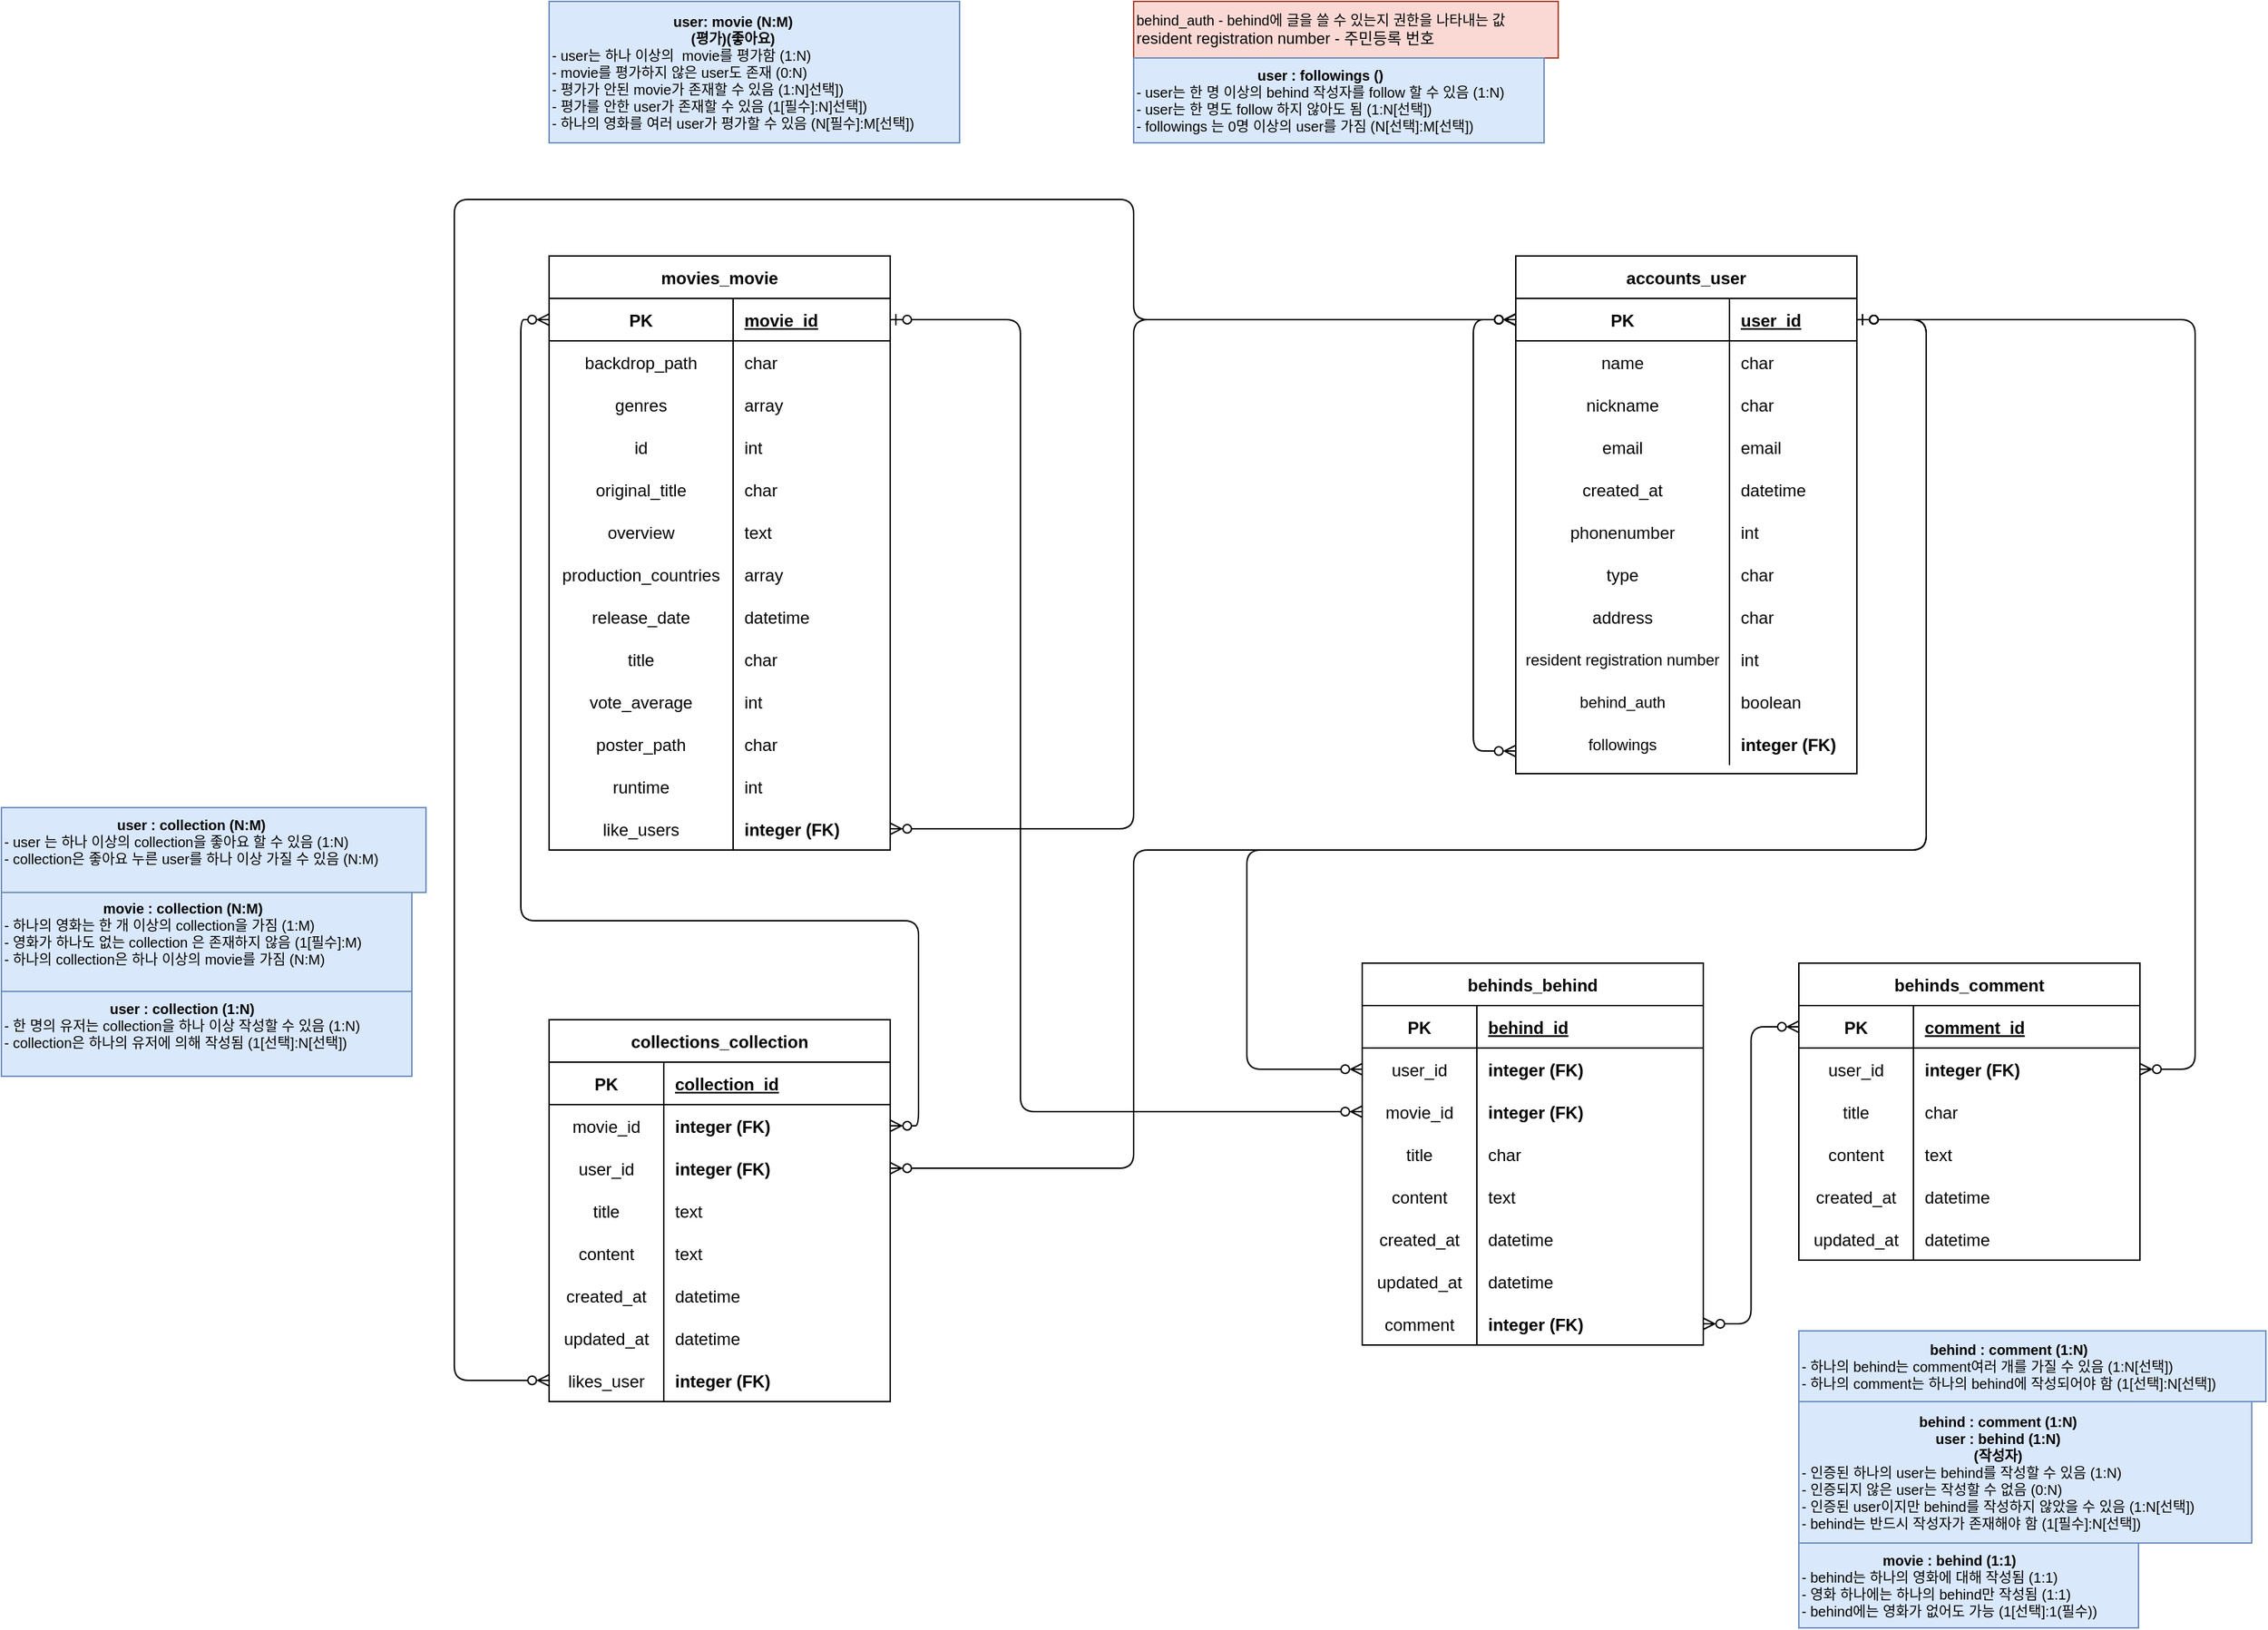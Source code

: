 <mxfile version="20.5.3" type="github">
  <diagram id="GLgFaRD8pN8Qjck3xl4h" name="페이지-1">
    <mxGraphModel dx="2907" dy="1089" grid="1" gridSize="10" guides="1" tooltips="1" connect="1" arrows="1" fold="1" page="1" pageScale="1" pageWidth="827" pageHeight="1169" math="0" shadow="0">
      <root>
        <mxCell id="0" />
        <mxCell id="1" parent="0" />
        <mxCell id="n-0l4hpeBYYMILoCP7zS-139" style="edgeStyle=orthogonalEdgeStyle;rounded=1;orthogonalLoop=1;jettySize=auto;html=1;startArrow=ERzeroToOne;startFill=0;endArrow=ERzeroToMany;endFill=0;" edge="1" parent="1" source="Xf8pAF-lPwS7-hsnX2du-2" target="Xf8pAF-lPwS7-hsnX2du-74">
          <mxGeometry relative="1" as="geometry">
            <Array as="points">
              <mxPoint x="560" y="225" />
              <mxPoint x="560" y="600" />
              <mxPoint y="600" />
              <mxPoint y="825" />
            </Array>
          </mxGeometry>
        </mxCell>
        <mxCell id="Xf8pAF-lPwS7-hsnX2du-1" value="accounts_user" style="shape=table;startSize=30;container=1;collapsible=1;childLayout=tableLayout;fixedRows=1;rowLines=0;fontStyle=1;align=center;resizeLast=1;" parent="1" vertex="1">
          <mxGeometry x="270" y="180" width="241" height="366" as="geometry" />
        </mxCell>
        <mxCell id="Xf8pAF-lPwS7-hsnX2du-2" value="" style="shape=tableRow;horizontal=0;startSize=0;swimlaneHead=0;swimlaneBody=0;fillColor=none;collapsible=0;dropTarget=0;points=[[0,0.5],[1,0.5]];portConstraint=eastwest;top=0;left=0;right=0;bottom=1;" parent="Xf8pAF-lPwS7-hsnX2du-1" vertex="1">
          <mxGeometry y="30" width="241" height="30" as="geometry" />
        </mxCell>
        <mxCell id="Xf8pAF-lPwS7-hsnX2du-3" value="PK" style="shape=partialRectangle;connectable=0;fillColor=none;top=0;left=0;bottom=0;right=0;fontStyle=1;overflow=hidden;" parent="Xf8pAF-lPwS7-hsnX2du-2" vertex="1">
          <mxGeometry width="151" height="30" as="geometry">
            <mxRectangle width="151" height="30" as="alternateBounds" />
          </mxGeometry>
        </mxCell>
        <mxCell id="Xf8pAF-lPwS7-hsnX2du-4" value="user_id" style="shape=partialRectangle;connectable=0;fillColor=none;top=0;left=0;bottom=0;right=0;align=left;spacingLeft=6;fontStyle=5;overflow=hidden;" parent="Xf8pAF-lPwS7-hsnX2du-2" vertex="1">
          <mxGeometry x="151" width="90" height="30" as="geometry">
            <mxRectangle width="90" height="30" as="alternateBounds" />
          </mxGeometry>
        </mxCell>
        <mxCell id="Xf8pAF-lPwS7-hsnX2du-5" value="" style="shape=tableRow;horizontal=0;startSize=0;swimlaneHead=0;swimlaneBody=0;fillColor=none;collapsible=0;dropTarget=0;points=[[0,0.5],[1,0.5]];portConstraint=eastwest;top=0;left=0;right=0;bottom=0;" parent="Xf8pAF-lPwS7-hsnX2du-1" vertex="1">
          <mxGeometry y="60" width="241" height="30" as="geometry" />
        </mxCell>
        <mxCell id="Xf8pAF-lPwS7-hsnX2du-6" value="name" style="shape=partialRectangle;connectable=0;fillColor=none;top=0;left=0;bottom=0;right=0;editable=1;overflow=hidden;" parent="Xf8pAF-lPwS7-hsnX2du-5" vertex="1">
          <mxGeometry width="151" height="30" as="geometry">
            <mxRectangle width="151" height="30" as="alternateBounds" />
          </mxGeometry>
        </mxCell>
        <mxCell id="Xf8pAF-lPwS7-hsnX2du-7" value="char" style="shape=partialRectangle;connectable=0;fillColor=none;top=0;left=0;bottom=0;right=0;align=left;spacingLeft=6;overflow=hidden;" parent="Xf8pAF-lPwS7-hsnX2du-5" vertex="1">
          <mxGeometry x="151" width="90" height="30" as="geometry">
            <mxRectangle width="90" height="30" as="alternateBounds" />
          </mxGeometry>
        </mxCell>
        <mxCell id="Xf8pAF-lPwS7-hsnX2du-8" value="" style="shape=tableRow;horizontal=0;startSize=0;swimlaneHead=0;swimlaneBody=0;fillColor=none;collapsible=0;dropTarget=0;points=[[0,0.5],[1,0.5]];portConstraint=eastwest;top=0;left=0;right=0;bottom=0;" parent="Xf8pAF-lPwS7-hsnX2du-1" vertex="1">
          <mxGeometry y="90" width="241" height="30" as="geometry" />
        </mxCell>
        <mxCell id="Xf8pAF-lPwS7-hsnX2du-9" value="nickname" style="shape=partialRectangle;connectable=0;fillColor=none;top=0;left=0;bottom=0;right=0;editable=1;overflow=hidden;" parent="Xf8pAF-lPwS7-hsnX2du-8" vertex="1">
          <mxGeometry width="151" height="30" as="geometry">
            <mxRectangle width="151" height="30" as="alternateBounds" />
          </mxGeometry>
        </mxCell>
        <mxCell id="Xf8pAF-lPwS7-hsnX2du-10" value="char" style="shape=partialRectangle;connectable=0;fillColor=none;top=0;left=0;bottom=0;right=0;align=left;spacingLeft=6;overflow=hidden;" parent="Xf8pAF-lPwS7-hsnX2du-8" vertex="1">
          <mxGeometry x="151" width="90" height="30" as="geometry">
            <mxRectangle width="90" height="30" as="alternateBounds" />
          </mxGeometry>
        </mxCell>
        <mxCell id="Xf8pAF-lPwS7-hsnX2du-11" value="" style="shape=tableRow;horizontal=0;startSize=0;swimlaneHead=0;swimlaneBody=0;fillColor=none;collapsible=0;dropTarget=0;points=[[0,0.5],[1,0.5]];portConstraint=eastwest;top=0;left=0;right=0;bottom=0;" parent="Xf8pAF-lPwS7-hsnX2du-1" vertex="1">
          <mxGeometry y="120" width="241" height="30" as="geometry" />
        </mxCell>
        <mxCell id="Xf8pAF-lPwS7-hsnX2du-12" value="email" style="shape=partialRectangle;connectable=0;fillColor=none;top=0;left=0;bottom=0;right=0;editable=1;overflow=hidden;" parent="Xf8pAF-lPwS7-hsnX2du-11" vertex="1">
          <mxGeometry width="151" height="30" as="geometry">
            <mxRectangle width="151" height="30" as="alternateBounds" />
          </mxGeometry>
        </mxCell>
        <mxCell id="Xf8pAF-lPwS7-hsnX2du-13" value="email" style="shape=partialRectangle;connectable=0;fillColor=none;top=0;left=0;bottom=0;right=0;align=left;spacingLeft=6;overflow=hidden;" parent="Xf8pAF-lPwS7-hsnX2du-11" vertex="1">
          <mxGeometry x="151" width="90" height="30" as="geometry">
            <mxRectangle width="90" height="30" as="alternateBounds" />
          </mxGeometry>
        </mxCell>
        <mxCell id="Xf8pAF-lPwS7-hsnX2du-83" value="" style="shape=tableRow;horizontal=0;startSize=0;swimlaneHead=0;swimlaneBody=0;fillColor=none;collapsible=0;dropTarget=0;points=[[0,0.5],[1,0.5]];portConstraint=eastwest;top=0;left=0;right=0;bottom=0;" parent="Xf8pAF-lPwS7-hsnX2du-1" vertex="1">
          <mxGeometry y="150" width="241" height="30" as="geometry" />
        </mxCell>
        <mxCell id="Xf8pAF-lPwS7-hsnX2du-84" value="created_at" style="shape=partialRectangle;connectable=0;fillColor=none;top=0;left=0;bottom=0;right=0;editable=1;overflow=hidden;" parent="Xf8pAF-lPwS7-hsnX2du-83" vertex="1">
          <mxGeometry width="151" height="30" as="geometry">
            <mxRectangle width="151" height="30" as="alternateBounds" />
          </mxGeometry>
        </mxCell>
        <mxCell id="Xf8pAF-lPwS7-hsnX2du-85" value="datetime" style="shape=partialRectangle;connectable=0;fillColor=none;top=0;left=0;bottom=0;right=0;align=left;spacingLeft=6;overflow=hidden;" parent="Xf8pAF-lPwS7-hsnX2du-83" vertex="1">
          <mxGeometry x="151" width="90" height="30" as="geometry">
            <mxRectangle width="90" height="30" as="alternateBounds" />
          </mxGeometry>
        </mxCell>
        <mxCell id="Xf8pAF-lPwS7-hsnX2du-86" value="" style="shape=tableRow;horizontal=0;startSize=0;swimlaneHead=0;swimlaneBody=0;fillColor=none;collapsible=0;dropTarget=0;points=[[0,0.5],[1,0.5]];portConstraint=eastwest;top=0;left=0;right=0;bottom=0;" parent="Xf8pAF-lPwS7-hsnX2du-1" vertex="1">
          <mxGeometry y="180" width="241" height="30" as="geometry" />
        </mxCell>
        <mxCell id="Xf8pAF-lPwS7-hsnX2du-87" value="phonenumber" style="shape=partialRectangle;connectable=0;fillColor=none;top=0;left=0;bottom=0;right=0;editable=1;overflow=hidden;" parent="Xf8pAF-lPwS7-hsnX2du-86" vertex="1">
          <mxGeometry width="151" height="30" as="geometry">
            <mxRectangle width="151" height="30" as="alternateBounds" />
          </mxGeometry>
        </mxCell>
        <mxCell id="Xf8pAF-lPwS7-hsnX2du-88" value="int" style="shape=partialRectangle;connectable=0;fillColor=none;top=0;left=0;bottom=0;right=0;align=left;spacingLeft=6;overflow=hidden;" parent="Xf8pAF-lPwS7-hsnX2du-86" vertex="1">
          <mxGeometry x="151" width="90" height="30" as="geometry">
            <mxRectangle width="90" height="30" as="alternateBounds" />
          </mxGeometry>
        </mxCell>
        <mxCell id="Xf8pAF-lPwS7-hsnX2du-89" value="" style="shape=tableRow;horizontal=0;startSize=0;swimlaneHead=0;swimlaneBody=0;fillColor=none;collapsible=0;dropTarget=0;points=[[0,0.5],[1,0.5]];portConstraint=eastwest;top=0;left=0;right=0;bottom=0;" parent="Xf8pAF-lPwS7-hsnX2du-1" vertex="1">
          <mxGeometry y="210" width="241" height="30" as="geometry" />
        </mxCell>
        <mxCell id="Xf8pAF-lPwS7-hsnX2du-90" value="type" style="shape=partialRectangle;connectable=0;fillColor=none;top=0;left=0;bottom=0;right=0;editable=1;overflow=hidden;" parent="Xf8pAF-lPwS7-hsnX2du-89" vertex="1">
          <mxGeometry width="151" height="30" as="geometry">
            <mxRectangle width="151" height="30" as="alternateBounds" />
          </mxGeometry>
        </mxCell>
        <mxCell id="Xf8pAF-lPwS7-hsnX2du-91" value="char" style="shape=partialRectangle;connectable=0;fillColor=none;top=0;left=0;bottom=0;right=0;align=left;spacingLeft=6;overflow=hidden;" parent="Xf8pAF-lPwS7-hsnX2du-89" vertex="1">
          <mxGeometry x="151" width="90" height="30" as="geometry">
            <mxRectangle width="90" height="30" as="alternateBounds" />
          </mxGeometry>
        </mxCell>
        <mxCell id="Xf8pAF-lPwS7-hsnX2du-92" value="" style="shape=tableRow;horizontal=0;startSize=0;swimlaneHead=0;swimlaneBody=0;fillColor=none;collapsible=0;dropTarget=0;points=[[0,0.5],[1,0.5]];portConstraint=eastwest;top=0;left=0;right=0;bottom=0;" parent="Xf8pAF-lPwS7-hsnX2du-1" vertex="1">
          <mxGeometry y="240" width="241" height="30" as="geometry" />
        </mxCell>
        <mxCell id="Xf8pAF-lPwS7-hsnX2du-93" value="address" style="shape=partialRectangle;connectable=0;fillColor=none;top=0;left=0;bottom=0;right=0;editable=1;overflow=hidden;" parent="Xf8pAF-lPwS7-hsnX2du-92" vertex="1">
          <mxGeometry width="151" height="30" as="geometry">
            <mxRectangle width="151" height="30" as="alternateBounds" />
          </mxGeometry>
        </mxCell>
        <mxCell id="Xf8pAF-lPwS7-hsnX2du-94" value="char" style="shape=partialRectangle;connectable=0;fillColor=none;top=0;left=0;bottom=0;right=0;align=left;spacingLeft=6;overflow=hidden;" parent="Xf8pAF-lPwS7-hsnX2du-92" vertex="1">
          <mxGeometry x="151" width="90" height="30" as="geometry">
            <mxRectangle width="90" height="30" as="alternateBounds" />
          </mxGeometry>
        </mxCell>
        <mxCell id="Xf8pAF-lPwS7-hsnX2du-95" value="" style="shape=tableRow;horizontal=0;startSize=0;swimlaneHead=0;swimlaneBody=0;fillColor=none;collapsible=0;dropTarget=0;points=[[0,0.5],[1,0.5]];portConstraint=eastwest;top=0;left=0;right=0;bottom=0;" parent="Xf8pAF-lPwS7-hsnX2du-1" vertex="1">
          <mxGeometry y="270" width="241" height="30" as="geometry" />
        </mxCell>
        <mxCell id="Xf8pAF-lPwS7-hsnX2du-96" value="resident registration number" style="shape=partialRectangle;connectable=0;fillColor=none;top=0;left=0;bottom=0;right=0;editable=1;overflow=hidden;fontSize=11;" parent="Xf8pAF-lPwS7-hsnX2du-95" vertex="1">
          <mxGeometry width="151" height="30" as="geometry">
            <mxRectangle width="151" height="30" as="alternateBounds" />
          </mxGeometry>
        </mxCell>
        <mxCell id="Xf8pAF-lPwS7-hsnX2du-97" value="int" style="shape=partialRectangle;connectable=0;fillColor=none;top=0;left=0;bottom=0;right=0;align=left;spacingLeft=6;overflow=hidden;" parent="Xf8pAF-lPwS7-hsnX2du-95" vertex="1">
          <mxGeometry x="151" width="90" height="30" as="geometry">
            <mxRectangle width="90" height="30" as="alternateBounds" />
          </mxGeometry>
        </mxCell>
        <mxCell id="Xf8pAF-lPwS7-hsnX2du-168" value="" style="shape=tableRow;horizontal=0;startSize=0;swimlaneHead=0;swimlaneBody=0;fillColor=none;collapsible=0;dropTarget=0;points=[[0,0.5],[1,0.5]];portConstraint=eastwest;top=0;left=0;right=0;bottom=0;" parent="Xf8pAF-lPwS7-hsnX2du-1" vertex="1">
          <mxGeometry y="300" width="241" height="30" as="geometry" />
        </mxCell>
        <mxCell id="Xf8pAF-lPwS7-hsnX2du-169" value="behind_auth" style="shape=partialRectangle;connectable=0;fillColor=none;top=0;left=0;bottom=0;right=0;editable=1;overflow=hidden;fontSize=11;" parent="Xf8pAF-lPwS7-hsnX2du-168" vertex="1">
          <mxGeometry width="151" height="30" as="geometry">
            <mxRectangle width="151" height="30" as="alternateBounds" />
          </mxGeometry>
        </mxCell>
        <mxCell id="Xf8pAF-lPwS7-hsnX2du-170" value="boolean" style="shape=partialRectangle;connectable=0;fillColor=none;top=0;left=0;bottom=0;right=0;align=left;spacingLeft=6;overflow=hidden;" parent="Xf8pAF-lPwS7-hsnX2du-168" vertex="1">
          <mxGeometry x="151" width="90" height="30" as="geometry">
            <mxRectangle width="90" height="30" as="alternateBounds" />
          </mxGeometry>
        </mxCell>
        <mxCell id="n-0l4hpeBYYMILoCP7zS-92" value="" style="shape=tableRow;horizontal=0;startSize=0;swimlaneHead=0;swimlaneBody=0;fillColor=none;collapsible=0;dropTarget=0;points=[[0,0.5],[1,0.5]];portConstraint=eastwest;top=0;left=0;right=0;bottom=0;" vertex="1" parent="Xf8pAF-lPwS7-hsnX2du-1">
          <mxGeometry y="330" width="241" height="30" as="geometry" />
        </mxCell>
        <mxCell id="n-0l4hpeBYYMILoCP7zS-93" value="followings" style="shape=partialRectangle;connectable=0;fillColor=none;top=0;left=0;bottom=0;right=0;editable=1;overflow=hidden;fontSize=11;" vertex="1" parent="n-0l4hpeBYYMILoCP7zS-92">
          <mxGeometry width="151" height="30" as="geometry">
            <mxRectangle width="151" height="30" as="alternateBounds" />
          </mxGeometry>
        </mxCell>
        <mxCell id="n-0l4hpeBYYMILoCP7zS-94" value="integer (FK)" style="shape=partialRectangle;connectable=0;fillColor=none;top=0;left=0;bottom=0;right=0;align=left;spacingLeft=6;overflow=hidden;fontStyle=1" vertex="1" parent="n-0l4hpeBYYMILoCP7zS-92">
          <mxGeometry x="151" width="90" height="30" as="geometry">
            <mxRectangle width="90" height="30" as="alternateBounds" />
          </mxGeometry>
        </mxCell>
        <mxCell id="n-0l4hpeBYYMILoCP7zS-138" style="edgeStyle=orthogonalEdgeStyle;rounded=1;orthogonalLoop=1;jettySize=auto;html=1;startArrow=ERzeroToMany;startFill=0;endArrow=ERzeroToMany;endFill=0;" edge="1" parent="Xf8pAF-lPwS7-hsnX2du-1" source="Xf8pAF-lPwS7-hsnX2du-2" target="n-0l4hpeBYYMILoCP7zS-92">
          <mxGeometry relative="1" as="geometry">
            <mxPoint x="310" y="360" as="targetPoint" />
            <Array as="points">
              <mxPoint x="-30" y="45" />
              <mxPoint x="-30" y="350" />
            </Array>
          </mxGeometry>
        </mxCell>
        <mxCell id="n-0l4hpeBYYMILoCP7zS-141" style="edgeStyle=orthogonalEdgeStyle;orthogonalLoop=1;jettySize=auto;html=1;startArrow=ERzeroToMany;startFill=0;endArrow=ERzeroToMany;endFill=0;rounded=1;" edge="1" parent="1" source="Xf8pAF-lPwS7-hsnX2du-102" target="Xf8pAF-lPwS7-hsnX2du-2">
          <mxGeometry relative="1" as="geometry">
            <mxPoint x="270" y="380" as="targetPoint" />
            <Array as="points">
              <mxPoint x="-480" y="975" />
              <mxPoint x="-480" y="140" />
              <mxPoint y="140" />
              <mxPoint y="225" />
            </Array>
          </mxGeometry>
        </mxCell>
        <mxCell id="Xf8pAF-lPwS7-hsnX2du-67" value="collections_collection" style="shape=table;startSize=30;container=1;collapsible=1;childLayout=tableLayout;fixedRows=1;rowLines=0;fontStyle=1;align=center;resizeLast=1;" parent="1" vertex="1">
          <mxGeometry x="-413" y="720" width="241" height="270" as="geometry" />
        </mxCell>
        <mxCell id="Xf8pAF-lPwS7-hsnX2du-68" value="" style="shape=tableRow;horizontal=0;startSize=0;swimlaneHead=0;swimlaneBody=0;fillColor=none;collapsible=0;dropTarget=0;points=[[0,0.5],[1,0.5]];portConstraint=eastwest;top=0;left=0;right=0;bottom=1;" parent="Xf8pAF-lPwS7-hsnX2du-67" vertex="1">
          <mxGeometry y="30" width="241" height="30" as="geometry" />
        </mxCell>
        <mxCell id="Xf8pAF-lPwS7-hsnX2du-69" value="PK" style="shape=partialRectangle;connectable=0;fillColor=none;top=0;left=0;bottom=0;right=0;fontStyle=1;overflow=hidden;" parent="Xf8pAF-lPwS7-hsnX2du-68" vertex="1">
          <mxGeometry width="81" height="30" as="geometry">
            <mxRectangle width="81" height="30" as="alternateBounds" />
          </mxGeometry>
        </mxCell>
        <mxCell id="Xf8pAF-lPwS7-hsnX2du-70" value="collection_id" style="shape=partialRectangle;connectable=0;fillColor=none;top=0;left=0;bottom=0;right=0;align=left;spacingLeft=6;fontStyle=5;overflow=hidden;" parent="Xf8pAF-lPwS7-hsnX2du-68" vertex="1">
          <mxGeometry x="81" width="160" height="30" as="geometry">
            <mxRectangle width="160" height="30" as="alternateBounds" />
          </mxGeometry>
        </mxCell>
        <mxCell id="Xf8pAF-lPwS7-hsnX2du-71" value="" style="shape=tableRow;horizontal=0;startSize=0;swimlaneHead=0;swimlaneBody=0;fillColor=none;collapsible=0;dropTarget=0;points=[[0,0.5],[1,0.5]];portConstraint=eastwest;top=0;left=0;right=0;bottom=0;" parent="Xf8pAF-lPwS7-hsnX2du-67" vertex="1">
          <mxGeometry y="60" width="241" height="30" as="geometry" />
        </mxCell>
        <mxCell id="Xf8pAF-lPwS7-hsnX2du-72" value="movie_id" style="shape=partialRectangle;connectable=0;fillColor=none;top=0;left=0;bottom=0;right=0;editable=1;overflow=hidden;" parent="Xf8pAF-lPwS7-hsnX2du-71" vertex="1">
          <mxGeometry width="81" height="30" as="geometry">
            <mxRectangle width="81" height="30" as="alternateBounds" />
          </mxGeometry>
        </mxCell>
        <mxCell id="Xf8pAF-lPwS7-hsnX2du-73" value="integer (FK)" style="shape=partialRectangle;connectable=0;fillColor=none;top=0;left=0;bottom=0;right=0;align=left;spacingLeft=6;overflow=hidden;fontStyle=1" parent="Xf8pAF-lPwS7-hsnX2du-71" vertex="1">
          <mxGeometry x="81" width="160" height="30" as="geometry">
            <mxRectangle width="160" height="30" as="alternateBounds" />
          </mxGeometry>
        </mxCell>
        <mxCell id="Xf8pAF-lPwS7-hsnX2du-74" value="" style="shape=tableRow;horizontal=0;startSize=0;swimlaneHead=0;swimlaneBody=0;fillColor=none;collapsible=0;dropTarget=0;points=[[0,0.5],[1,0.5]];portConstraint=eastwest;top=0;left=0;right=0;bottom=0;" parent="Xf8pAF-lPwS7-hsnX2du-67" vertex="1">
          <mxGeometry y="90" width="241" height="30" as="geometry" />
        </mxCell>
        <mxCell id="Xf8pAF-lPwS7-hsnX2du-75" value="user_id" style="shape=partialRectangle;connectable=0;fillColor=none;top=0;left=0;bottom=0;right=0;editable=1;overflow=hidden;" parent="Xf8pAF-lPwS7-hsnX2du-74" vertex="1">
          <mxGeometry width="81" height="30" as="geometry">
            <mxRectangle width="81" height="30" as="alternateBounds" />
          </mxGeometry>
        </mxCell>
        <mxCell id="Xf8pAF-lPwS7-hsnX2du-76" value="integer (FK)" style="shape=partialRectangle;connectable=0;fillColor=none;top=0;left=0;bottom=0;right=0;align=left;spacingLeft=6;overflow=hidden;fontStyle=1" parent="Xf8pAF-lPwS7-hsnX2du-74" vertex="1">
          <mxGeometry x="81" width="160" height="30" as="geometry">
            <mxRectangle width="160" height="30" as="alternateBounds" />
          </mxGeometry>
        </mxCell>
        <mxCell id="n-0l4hpeBYYMILoCP7zS-53" value="" style="shape=tableRow;horizontal=0;startSize=0;swimlaneHead=0;swimlaneBody=0;fillColor=none;collapsible=0;dropTarget=0;points=[[0,0.5],[1,0.5]];portConstraint=eastwest;top=0;left=0;right=0;bottom=0;" vertex="1" parent="Xf8pAF-lPwS7-hsnX2du-67">
          <mxGeometry y="120" width="241" height="30" as="geometry" />
        </mxCell>
        <mxCell id="n-0l4hpeBYYMILoCP7zS-54" value="title" style="shape=partialRectangle;connectable=0;fillColor=none;top=0;left=0;bottom=0;right=0;editable=1;overflow=hidden;" vertex="1" parent="n-0l4hpeBYYMILoCP7zS-53">
          <mxGeometry width="81" height="30" as="geometry">
            <mxRectangle width="81" height="30" as="alternateBounds" />
          </mxGeometry>
        </mxCell>
        <mxCell id="n-0l4hpeBYYMILoCP7zS-55" value="text" style="shape=partialRectangle;connectable=0;fillColor=none;top=0;left=0;bottom=0;right=0;align=left;spacingLeft=6;overflow=hidden;" vertex="1" parent="n-0l4hpeBYYMILoCP7zS-53">
          <mxGeometry x="81" width="160" height="30" as="geometry">
            <mxRectangle width="160" height="30" as="alternateBounds" />
          </mxGeometry>
        </mxCell>
        <mxCell id="Xf8pAF-lPwS7-hsnX2du-77" value="" style="shape=tableRow;horizontal=0;startSize=0;swimlaneHead=0;swimlaneBody=0;fillColor=none;collapsible=0;dropTarget=0;points=[[0,0.5],[1,0.5]];portConstraint=eastwest;top=0;left=0;right=0;bottom=0;" parent="Xf8pAF-lPwS7-hsnX2du-67" vertex="1">
          <mxGeometry y="150" width="241" height="30" as="geometry" />
        </mxCell>
        <mxCell id="Xf8pAF-lPwS7-hsnX2du-78" value="content" style="shape=partialRectangle;connectable=0;fillColor=none;top=0;left=0;bottom=0;right=0;editable=1;overflow=hidden;" parent="Xf8pAF-lPwS7-hsnX2du-77" vertex="1">
          <mxGeometry width="81" height="30" as="geometry">
            <mxRectangle width="81" height="30" as="alternateBounds" />
          </mxGeometry>
        </mxCell>
        <mxCell id="Xf8pAF-lPwS7-hsnX2du-79" value="text" style="shape=partialRectangle;connectable=0;fillColor=none;top=0;left=0;bottom=0;right=0;align=left;spacingLeft=6;overflow=hidden;" parent="Xf8pAF-lPwS7-hsnX2du-77" vertex="1">
          <mxGeometry x="81" width="160" height="30" as="geometry">
            <mxRectangle width="160" height="30" as="alternateBounds" />
          </mxGeometry>
        </mxCell>
        <mxCell id="n-0l4hpeBYYMILoCP7zS-38" value="" style="shape=tableRow;horizontal=0;startSize=0;swimlaneHead=0;swimlaneBody=0;fillColor=none;collapsible=0;dropTarget=0;points=[[0,0.5],[1,0.5]];portConstraint=eastwest;top=0;left=0;right=0;bottom=0;" vertex="1" parent="Xf8pAF-lPwS7-hsnX2du-67">
          <mxGeometry y="180" width="241" height="30" as="geometry" />
        </mxCell>
        <mxCell id="n-0l4hpeBYYMILoCP7zS-39" value="created_at" style="shape=partialRectangle;connectable=0;fillColor=none;top=0;left=0;bottom=0;right=0;editable=1;overflow=hidden;" vertex="1" parent="n-0l4hpeBYYMILoCP7zS-38">
          <mxGeometry width="81" height="30" as="geometry">
            <mxRectangle width="81" height="30" as="alternateBounds" />
          </mxGeometry>
        </mxCell>
        <mxCell id="n-0l4hpeBYYMILoCP7zS-40" value="datetime" style="shape=partialRectangle;connectable=0;fillColor=none;top=0;left=0;bottom=0;right=0;align=left;spacingLeft=6;overflow=hidden;" vertex="1" parent="n-0l4hpeBYYMILoCP7zS-38">
          <mxGeometry x="81" width="160" height="30" as="geometry">
            <mxRectangle width="160" height="30" as="alternateBounds" />
          </mxGeometry>
        </mxCell>
        <mxCell id="n-0l4hpeBYYMILoCP7zS-41" value="" style="shape=tableRow;horizontal=0;startSize=0;swimlaneHead=0;swimlaneBody=0;fillColor=none;collapsible=0;dropTarget=0;points=[[0,0.5],[1,0.5]];portConstraint=eastwest;top=0;left=0;right=0;bottom=0;" vertex="1" parent="Xf8pAF-lPwS7-hsnX2du-67">
          <mxGeometry y="210" width="241" height="30" as="geometry" />
        </mxCell>
        <mxCell id="n-0l4hpeBYYMILoCP7zS-42" value="updated_at" style="shape=partialRectangle;connectable=0;fillColor=none;top=0;left=0;bottom=0;right=0;editable=1;overflow=hidden;" vertex="1" parent="n-0l4hpeBYYMILoCP7zS-41">
          <mxGeometry width="81" height="30" as="geometry">
            <mxRectangle width="81" height="30" as="alternateBounds" />
          </mxGeometry>
        </mxCell>
        <mxCell id="n-0l4hpeBYYMILoCP7zS-43" value="datetime" style="shape=partialRectangle;connectable=0;fillColor=none;top=0;left=0;bottom=0;right=0;align=left;spacingLeft=6;overflow=hidden;" vertex="1" parent="n-0l4hpeBYYMILoCP7zS-41">
          <mxGeometry x="81" width="160" height="30" as="geometry">
            <mxRectangle width="160" height="30" as="alternateBounds" />
          </mxGeometry>
        </mxCell>
        <mxCell id="Xf8pAF-lPwS7-hsnX2du-102" value="" style="shape=tableRow;horizontal=0;startSize=0;swimlaneHead=0;swimlaneBody=0;fillColor=none;collapsible=0;dropTarget=0;points=[[0,0.5],[1,0.5]];portConstraint=eastwest;top=0;left=0;right=0;bottom=0;" parent="Xf8pAF-lPwS7-hsnX2du-67" vertex="1">
          <mxGeometry y="240" width="241" height="30" as="geometry" />
        </mxCell>
        <mxCell id="Xf8pAF-lPwS7-hsnX2du-103" value="likes_user" style="shape=partialRectangle;connectable=0;fillColor=none;top=0;left=0;bottom=0;right=0;editable=1;overflow=hidden;" parent="Xf8pAF-lPwS7-hsnX2du-102" vertex="1">
          <mxGeometry width="81" height="30" as="geometry">
            <mxRectangle width="81" height="30" as="alternateBounds" />
          </mxGeometry>
        </mxCell>
        <mxCell id="Xf8pAF-lPwS7-hsnX2du-104" value="integer (FK)" style="shape=partialRectangle;connectable=0;fillColor=none;top=0;left=0;bottom=0;right=0;align=left;spacingLeft=6;overflow=hidden;fontStyle=1" parent="Xf8pAF-lPwS7-hsnX2du-102" vertex="1">
          <mxGeometry x="81" width="160" height="30" as="geometry">
            <mxRectangle width="160" height="30" as="alternateBounds" />
          </mxGeometry>
        </mxCell>
        <mxCell id="n-0l4hpeBYYMILoCP7zS-140" style="edgeStyle=orthogonalEdgeStyle;rounded=1;orthogonalLoop=1;jettySize=auto;html=1;startArrow=ERzeroToMany;startFill=0;endArrow=ERzeroToMany;endFill=0;" edge="1" parent="1" source="Xf8pAF-lPwS7-hsnX2du-106" target="Xf8pAF-lPwS7-hsnX2du-71">
          <mxGeometry relative="1" as="geometry">
            <Array as="points">
              <mxPoint x="-433" y="225" />
              <mxPoint x="-433" y="650" />
              <mxPoint x="-152" y="650" />
              <mxPoint x="-152" y="795" />
            </Array>
          </mxGeometry>
        </mxCell>
        <mxCell id="Xf8pAF-lPwS7-hsnX2du-105" value="movies_movie" style="shape=table;startSize=30;container=1;collapsible=1;childLayout=tableLayout;fixedRows=1;rowLines=0;fontStyle=1;align=center;resizeLast=1;" parent="1" vertex="1">
          <mxGeometry x="-413" y="180" width="241" height="420" as="geometry" />
        </mxCell>
        <mxCell id="Xf8pAF-lPwS7-hsnX2du-106" value="" style="shape=tableRow;horizontal=0;startSize=0;swimlaneHead=0;swimlaneBody=0;fillColor=none;collapsible=0;dropTarget=0;points=[[0,0.5],[1,0.5]];portConstraint=eastwest;top=0;left=0;right=0;bottom=1;" parent="Xf8pAF-lPwS7-hsnX2du-105" vertex="1">
          <mxGeometry y="30" width="241" height="30" as="geometry" />
        </mxCell>
        <mxCell id="Xf8pAF-lPwS7-hsnX2du-107" value="PK" style="shape=partialRectangle;connectable=0;fillColor=none;top=0;left=0;bottom=0;right=0;fontStyle=1;overflow=hidden;" parent="Xf8pAF-lPwS7-hsnX2du-106" vertex="1">
          <mxGeometry width="130" height="30" as="geometry">
            <mxRectangle width="130" height="30" as="alternateBounds" />
          </mxGeometry>
        </mxCell>
        <mxCell id="Xf8pAF-lPwS7-hsnX2du-108" value="movie_id" style="shape=partialRectangle;connectable=0;fillColor=none;top=0;left=0;bottom=0;right=0;align=left;spacingLeft=6;fontStyle=5;overflow=hidden;" parent="Xf8pAF-lPwS7-hsnX2du-106" vertex="1">
          <mxGeometry x="130" width="111" height="30" as="geometry">
            <mxRectangle width="111" height="30" as="alternateBounds" />
          </mxGeometry>
        </mxCell>
        <mxCell id="Xf8pAF-lPwS7-hsnX2du-109" value="" style="shape=tableRow;horizontal=0;startSize=0;swimlaneHead=0;swimlaneBody=0;fillColor=none;collapsible=0;dropTarget=0;points=[[0,0.5],[1,0.5]];portConstraint=eastwest;top=0;left=0;right=0;bottom=0;fontStyle=1" parent="Xf8pAF-lPwS7-hsnX2du-105" vertex="1">
          <mxGeometry y="60" width="241" height="30" as="geometry" />
        </mxCell>
        <mxCell id="Xf8pAF-lPwS7-hsnX2du-110" value="backdrop_path" style="shape=partialRectangle;connectable=0;fillColor=none;top=0;left=0;bottom=0;right=0;editable=1;overflow=hidden;" parent="Xf8pAF-lPwS7-hsnX2du-109" vertex="1">
          <mxGeometry width="130" height="30" as="geometry">
            <mxRectangle width="130" height="30" as="alternateBounds" />
          </mxGeometry>
        </mxCell>
        <mxCell id="Xf8pAF-lPwS7-hsnX2du-111" value="char" style="shape=partialRectangle;connectable=0;fillColor=none;top=0;left=0;bottom=0;right=0;align=left;spacingLeft=6;overflow=hidden;fontStyle=0" parent="Xf8pAF-lPwS7-hsnX2du-109" vertex="1">
          <mxGeometry x="130" width="111" height="30" as="geometry">
            <mxRectangle width="111" height="30" as="alternateBounds" />
          </mxGeometry>
        </mxCell>
        <mxCell id="Xf8pAF-lPwS7-hsnX2du-112" value="" style="shape=tableRow;horizontal=0;startSize=0;swimlaneHead=0;swimlaneBody=0;fillColor=none;collapsible=0;dropTarget=0;points=[[0,0.5],[1,0.5]];portConstraint=eastwest;top=0;left=0;right=0;bottom=0;" parent="Xf8pAF-lPwS7-hsnX2du-105" vertex="1">
          <mxGeometry y="90" width="241" height="30" as="geometry" />
        </mxCell>
        <mxCell id="Xf8pAF-lPwS7-hsnX2du-113" value="genres" style="shape=partialRectangle;connectable=0;fillColor=none;top=0;left=0;bottom=0;right=0;editable=1;overflow=hidden;" parent="Xf8pAF-lPwS7-hsnX2du-112" vertex="1">
          <mxGeometry width="130" height="30" as="geometry">
            <mxRectangle width="130" height="30" as="alternateBounds" />
          </mxGeometry>
        </mxCell>
        <mxCell id="Xf8pAF-lPwS7-hsnX2du-114" value="array" style="shape=partialRectangle;connectable=0;fillColor=none;top=0;left=0;bottom=0;right=0;align=left;spacingLeft=6;overflow=hidden;fontStyle=0" parent="Xf8pAF-lPwS7-hsnX2du-112" vertex="1">
          <mxGeometry x="130" width="111" height="30" as="geometry">
            <mxRectangle width="111" height="30" as="alternateBounds" />
          </mxGeometry>
        </mxCell>
        <mxCell id="Xf8pAF-lPwS7-hsnX2du-115" value="" style="shape=tableRow;horizontal=0;startSize=0;swimlaneHead=0;swimlaneBody=0;fillColor=none;collapsible=0;dropTarget=0;points=[[0,0.5],[1,0.5]];portConstraint=eastwest;top=0;left=0;right=0;bottom=0;" parent="Xf8pAF-lPwS7-hsnX2du-105" vertex="1">
          <mxGeometry y="120" width="241" height="30" as="geometry" />
        </mxCell>
        <mxCell id="Xf8pAF-lPwS7-hsnX2du-116" value="id" style="shape=partialRectangle;connectable=0;fillColor=none;top=0;left=0;bottom=0;right=0;editable=1;overflow=hidden;" parent="Xf8pAF-lPwS7-hsnX2du-115" vertex="1">
          <mxGeometry width="130" height="30" as="geometry">
            <mxRectangle width="130" height="30" as="alternateBounds" />
          </mxGeometry>
        </mxCell>
        <mxCell id="Xf8pAF-lPwS7-hsnX2du-117" value="int" style="shape=partialRectangle;connectable=0;fillColor=none;top=0;left=0;bottom=0;right=0;align=left;spacingLeft=6;overflow=hidden;" parent="Xf8pAF-lPwS7-hsnX2du-115" vertex="1">
          <mxGeometry x="130" width="111" height="30" as="geometry">
            <mxRectangle width="111" height="30" as="alternateBounds" />
          </mxGeometry>
        </mxCell>
        <mxCell id="Xf8pAF-lPwS7-hsnX2du-118" value="" style="shape=tableRow;horizontal=0;startSize=0;swimlaneHead=0;swimlaneBody=0;fillColor=none;collapsible=0;dropTarget=0;points=[[0,0.5],[1,0.5]];portConstraint=eastwest;top=0;left=0;right=0;bottom=0;" parent="Xf8pAF-lPwS7-hsnX2du-105" vertex="1">
          <mxGeometry y="150" width="241" height="30" as="geometry" />
        </mxCell>
        <mxCell id="Xf8pAF-lPwS7-hsnX2du-119" value="original_title" style="shape=partialRectangle;connectable=0;fillColor=none;top=0;left=0;bottom=0;right=0;editable=1;overflow=hidden;" parent="Xf8pAF-lPwS7-hsnX2du-118" vertex="1">
          <mxGeometry width="130" height="30" as="geometry">
            <mxRectangle width="130" height="30" as="alternateBounds" />
          </mxGeometry>
        </mxCell>
        <mxCell id="Xf8pAF-lPwS7-hsnX2du-120" value="char" style="shape=partialRectangle;connectable=0;fillColor=none;top=0;left=0;bottom=0;right=0;align=left;spacingLeft=6;overflow=hidden;fontStyle=0" parent="Xf8pAF-lPwS7-hsnX2du-118" vertex="1">
          <mxGeometry x="130" width="111" height="30" as="geometry">
            <mxRectangle width="111" height="30" as="alternateBounds" />
          </mxGeometry>
        </mxCell>
        <mxCell id="Xf8pAF-lPwS7-hsnX2du-121" value="" style="shape=tableRow;horizontal=0;startSize=0;swimlaneHead=0;swimlaneBody=0;fillColor=none;collapsible=0;dropTarget=0;points=[[0,0.5],[1,0.5]];portConstraint=eastwest;top=0;left=0;right=0;bottom=0;" parent="Xf8pAF-lPwS7-hsnX2du-105" vertex="1">
          <mxGeometry y="180" width="241" height="30" as="geometry" />
        </mxCell>
        <mxCell id="Xf8pAF-lPwS7-hsnX2du-122" value="overview" style="shape=partialRectangle;connectable=0;fillColor=none;top=0;left=0;bottom=0;right=0;editable=1;overflow=hidden;" parent="Xf8pAF-lPwS7-hsnX2du-121" vertex="1">
          <mxGeometry width="130" height="30" as="geometry">
            <mxRectangle width="130" height="30" as="alternateBounds" />
          </mxGeometry>
        </mxCell>
        <mxCell id="Xf8pAF-lPwS7-hsnX2du-123" value="text" style="shape=partialRectangle;connectable=0;fillColor=none;top=0;left=0;bottom=0;right=0;align=left;spacingLeft=6;overflow=hidden;fontStyle=0" parent="Xf8pAF-lPwS7-hsnX2du-121" vertex="1">
          <mxGeometry x="130" width="111" height="30" as="geometry">
            <mxRectangle width="111" height="30" as="alternateBounds" />
          </mxGeometry>
        </mxCell>
        <mxCell id="Xf8pAF-lPwS7-hsnX2du-124" value="" style="shape=tableRow;horizontal=0;startSize=0;swimlaneHead=0;swimlaneBody=0;fillColor=none;collapsible=0;dropTarget=0;points=[[0,0.5],[1,0.5]];portConstraint=eastwest;top=0;left=0;right=0;bottom=0;" parent="Xf8pAF-lPwS7-hsnX2du-105" vertex="1">
          <mxGeometry y="210" width="241" height="30" as="geometry" />
        </mxCell>
        <mxCell id="Xf8pAF-lPwS7-hsnX2du-125" value="production_countries" style="shape=partialRectangle;connectable=0;fillColor=none;top=0;left=0;bottom=0;right=0;editable=1;overflow=hidden;" parent="Xf8pAF-lPwS7-hsnX2du-124" vertex="1">
          <mxGeometry width="130" height="30" as="geometry">
            <mxRectangle width="130" height="30" as="alternateBounds" />
          </mxGeometry>
        </mxCell>
        <mxCell id="Xf8pAF-lPwS7-hsnX2du-126" value="array" style="shape=partialRectangle;connectable=0;fillColor=none;top=0;left=0;bottom=0;right=0;align=left;spacingLeft=6;overflow=hidden;fontStyle=0" parent="Xf8pAF-lPwS7-hsnX2du-124" vertex="1">
          <mxGeometry x="130" width="111" height="30" as="geometry">
            <mxRectangle width="111" height="30" as="alternateBounds" />
          </mxGeometry>
        </mxCell>
        <mxCell id="Xf8pAF-lPwS7-hsnX2du-127" value="" style="shape=tableRow;horizontal=0;startSize=0;swimlaneHead=0;swimlaneBody=0;fillColor=none;collapsible=0;dropTarget=0;points=[[0,0.5],[1,0.5]];portConstraint=eastwest;top=0;left=0;right=0;bottom=0;" parent="Xf8pAF-lPwS7-hsnX2du-105" vertex="1">
          <mxGeometry y="240" width="241" height="30" as="geometry" />
        </mxCell>
        <mxCell id="Xf8pAF-lPwS7-hsnX2du-128" value="release_date" style="shape=partialRectangle;connectable=0;fillColor=none;top=0;left=0;bottom=0;right=0;editable=1;overflow=hidden;" parent="Xf8pAF-lPwS7-hsnX2du-127" vertex="1">
          <mxGeometry width="130" height="30" as="geometry">
            <mxRectangle width="130" height="30" as="alternateBounds" />
          </mxGeometry>
        </mxCell>
        <mxCell id="Xf8pAF-lPwS7-hsnX2du-129" value="datetime" style="shape=partialRectangle;connectable=0;fillColor=none;top=0;left=0;bottom=0;right=0;align=left;spacingLeft=6;overflow=hidden;fontStyle=0" parent="Xf8pAF-lPwS7-hsnX2du-127" vertex="1">
          <mxGeometry x="130" width="111" height="30" as="geometry">
            <mxRectangle width="111" height="30" as="alternateBounds" />
          </mxGeometry>
        </mxCell>
        <mxCell id="Xf8pAF-lPwS7-hsnX2du-130" value="" style="shape=tableRow;horizontal=0;startSize=0;swimlaneHead=0;swimlaneBody=0;fillColor=none;collapsible=0;dropTarget=0;points=[[0,0.5],[1,0.5]];portConstraint=eastwest;top=0;left=0;right=0;bottom=0;" parent="Xf8pAF-lPwS7-hsnX2du-105" vertex="1">
          <mxGeometry y="270" width="241" height="30" as="geometry" />
        </mxCell>
        <mxCell id="Xf8pAF-lPwS7-hsnX2du-131" value="title" style="shape=partialRectangle;connectable=0;fillColor=none;top=0;left=0;bottom=0;right=0;editable=1;overflow=hidden;" parent="Xf8pAF-lPwS7-hsnX2du-130" vertex="1">
          <mxGeometry width="130" height="30" as="geometry">
            <mxRectangle width="130" height="30" as="alternateBounds" />
          </mxGeometry>
        </mxCell>
        <mxCell id="Xf8pAF-lPwS7-hsnX2du-132" value="char" style="shape=partialRectangle;connectable=0;fillColor=none;top=0;left=0;bottom=0;right=0;align=left;spacingLeft=6;overflow=hidden;fontStyle=0" parent="Xf8pAF-lPwS7-hsnX2du-130" vertex="1">
          <mxGeometry x="130" width="111" height="30" as="geometry">
            <mxRectangle width="111" height="30" as="alternateBounds" />
          </mxGeometry>
        </mxCell>
        <mxCell id="Xf8pAF-lPwS7-hsnX2du-133" value="" style="shape=tableRow;horizontal=0;startSize=0;swimlaneHead=0;swimlaneBody=0;fillColor=none;collapsible=0;dropTarget=0;points=[[0,0.5],[1,0.5]];portConstraint=eastwest;top=0;left=0;right=0;bottom=0;" parent="Xf8pAF-lPwS7-hsnX2du-105" vertex="1">
          <mxGeometry y="300" width="241" height="30" as="geometry" />
        </mxCell>
        <mxCell id="Xf8pAF-lPwS7-hsnX2du-134" value="vote_average" style="shape=partialRectangle;connectable=0;fillColor=none;top=0;left=0;bottom=0;right=0;editable=1;overflow=hidden;" parent="Xf8pAF-lPwS7-hsnX2du-133" vertex="1">
          <mxGeometry width="130" height="30" as="geometry">
            <mxRectangle width="130" height="30" as="alternateBounds" />
          </mxGeometry>
        </mxCell>
        <mxCell id="Xf8pAF-lPwS7-hsnX2du-135" value="int" style="shape=partialRectangle;connectable=0;fillColor=none;top=0;left=0;bottom=0;right=0;align=left;spacingLeft=6;overflow=hidden;fontStyle=0" parent="Xf8pAF-lPwS7-hsnX2du-133" vertex="1">
          <mxGeometry x="130" width="111" height="30" as="geometry">
            <mxRectangle width="111" height="30" as="alternateBounds" />
          </mxGeometry>
        </mxCell>
        <mxCell id="Xf8pAF-lPwS7-hsnX2du-136" value="" style="shape=tableRow;horizontal=0;startSize=0;swimlaneHead=0;swimlaneBody=0;fillColor=none;collapsible=0;dropTarget=0;points=[[0,0.5],[1,0.5]];portConstraint=eastwest;top=0;left=0;right=0;bottom=0;" parent="Xf8pAF-lPwS7-hsnX2du-105" vertex="1">
          <mxGeometry y="330" width="241" height="30" as="geometry" />
        </mxCell>
        <mxCell id="Xf8pAF-lPwS7-hsnX2du-137" value="poster_path" style="shape=partialRectangle;connectable=0;fillColor=none;top=0;left=0;bottom=0;right=0;editable=1;overflow=hidden;" parent="Xf8pAF-lPwS7-hsnX2du-136" vertex="1">
          <mxGeometry width="130" height="30" as="geometry">
            <mxRectangle width="130" height="30" as="alternateBounds" />
          </mxGeometry>
        </mxCell>
        <mxCell id="Xf8pAF-lPwS7-hsnX2du-138" value="char" style="shape=partialRectangle;connectable=0;fillColor=none;top=0;left=0;bottom=0;right=0;align=left;spacingLeft=6;overflow=hidden;fontStyle=0" parent="Xf8pAF-lPwS7-hsnX2du-136" vertex="1">
          <mxGeometry x="130" width="111" height="30" as="geometry">
            <mxRectangle width="111" height="30" as="alternateBounds" />
          </mxGeometry>
        </mxCell>
        <mxCell id="Xf8pAF-lPwS7-hsnX2du-139" value="" style="shape=tableRow;horizontal=0;startSize=0;swimlaneHead=0;swimlaneBody=0;fillColor=none;collapsible=0;dropTarget=0;points=[[0,0.5],[1,0.5]];portConstraint=eastwest;top=0;left=0;right=0;bottom=0;" parent="Xf8pAF-lPwS7-hsnX2du-105" vertex="1">
          <mxGeometry y="360" width="241" height="30" as="geometry" />
        </mxCell>
        <mxCell id="Xf8pAF-lPwS7-hsnX2du-140" value="runtime" style="shape=partialRectangle;connectable=0;fillColor=none;top=0;left=0;bottom=0;right=0;editable=1;overflow=hidden;" parent="Xf8pAF-lPwS7-hsnX2du-139" vertex="1">
          <mxGeometry width="130" height="30" as="geometry">
            <mxRectangle width="130" height="30" as="alternateBounds" />
          </mxGeometry>
        </mxCell>
        <mxCell id="Xf8pAF-lPwS7-hsnX2du-141" value="int" style="shape=partialRectangle;connectable=0;fillColor=none;top=0;left=0;bottom=0;right=0;align=left;spacingLeft=6;overflow=hidden;fontStyle=0" parent="Xf8pAF-lPwS7-hsnX2du-139" vertex="1">
          <mxGeometry x="130" width="111" height="30" as="geometry">
            <mxRectangle width="111" height="30" as="alternateBounds" />
          </mxGeometry>
        </mxCell>
        <mxCell id="Xf8pAF-lPwS7-hsnX2du-147" value="" style="shape=tableRow;horizontal=0;startSize=0;swimlaneHead=0;swimlaneBody=0;fillColor=none;collapsible=0;dropTarget=0;points=[[0,0.5],[1,0.5]];portConstraint=eastwest;top=0;left=0;right=0;bottom=0;" parent="Xf8pAF-lPwS7-hsnX2du-105" vertex="1">
          <mxGeometry y="390" width="241" height="30" as="geometry" />
        </mxCell>
        <mxCell id="Xf8pAF-lPwS7-hsnX2du-148" value="like_users" style="shape=partialRectangle;connectable=0;fillColor=none;top=0;left=0;bottom=0;right=0;editable=1;overflow=hidden;" parent="Xf8pAF-lPwS7-hsnX2du-147" vertex="1">
          <mxGeometry width="130" height="30" as="geometry">
            <mxRectangle width="130" height="30" as="alternateBounds" />
          </mxGeometry>
        </mxCell>
        <mxCell id="Xf8pAF-lPwS7-hsnX2du-149" value="integer (FK)" style="shape=partialRectangle;connectable=0;fillColor=none;top=0;left=0;bottom=0;right=0;align=left;spacingLeft=6;overflow=hidden;fontStyle=1" parent="Xf8pAF-lPwS7-hsnX2du-147" vertex="1">
          <mxGeometry x="130" width="111" height="30" as="geometry">
            <mxRectangle width="111" height="30" as="alternateBounds" />
          </mxGeometry>
        </mxCell>
        <mxCell id="Xf8pAF-lPwS7-hsnX2du-142" value="&lt;div style=&quot;text-align: center;&quot;&gt;&lt;b style=&quot;&quot;&gt;user: movie (N:M)&lt;/b&gt;&lt;/div&gt;&lt;div style=&quot;text-align: center;&quot;&gt;&lt;b style=&quot;&quot;&gt;(평가)(좋아요)&lt;/b&gt;&lt;/div&gt;- user는 하나 이상의&amp;nbsp; movie를 평가함 (1:N)&lt;br&gt;- movie를 평가하지 않은 user도 존재 (0:N)&lt;br&gt;- 평가가 안된 movie가 존재할 수 있음 (1:N]선택])&lt;br&gt;- 평가를 안한 user가 존재할 수 있음&amp;nbsp;(1[필수]:N]선택])&lt;br&gt;- 하나의 영화를 여러 user가 평가할 수 있음 (N[필수]:M[선택])" style="text;html=1;align=left;verticalAlign=middle;resizable=0;points=[];autosize=1;strokeColor=#6c8ebf;fillColor=#dae8fc;fontSize=10;labelBorderColor=none;labelBackgroundColor=none;" parent="1" vertex="1">
          <mxGeometry x="-413" width="290" height="100" as="geometry" />
        </mxCell>
        <mxCell id="Xf8pAF-lPwS7-hsnX2du-150" value="&lt;div style=&quot;text-align: center;&quot;&gt;&lt;b style=&quot;background-color: initial;&quot;&gt;movie : collection (N:M)&lt;/b&gt;&lt;/div&gt;&lt;div style=&quot;&quot;&gt;&lt;span style=&quot;background-color: initial;&quot;&gt;- 하나의 영화는 한 개 이상의 collection을 가짐 (1:M)&lt;/span&gt;&lt;/div&gt;&lt;div style=&quot;&quot;&gt;&lt;span style=&quot;background-color: initial;&quot;&gt;- 영화가 하나도 없는 collection 은 존재하지 않음 (1[필수]:M)&lt;/span&gt;&lt;/div&gt;&lt;div style=&quot;&quot;&gt;&lt;span style=&quot;background-color: initial;&quot;&gt;- 하나의 collection은 하나 이상의 movie를 가짐 (N:M)&lt;/span&gt;&lt;/div&gt;&lt;span style=&quot;background-color: initial;&quot;&gt;&lt;br&gt;&lt;/span&gt;" style="text;html=1;align=left;verticalAlign=middle;resizable=0;points=[];autosize=1;strokeColor=#6c8ebf;fillColor=#dae8fc;fontSize=10;labelBorderColor=none;" parent="1" vertex="1">
          <mxGeometry x="-800" y="630" width="290" height="70" as="geometry" />
        </mxCell>
        <mxCell id="Xf8pAF-lPwS7-hsnX2du-151" value="behinds_behind" style="shape=table;startSize=30;container=1;collapsible=1;childLayout=tableLayout;fixedRows=1;rowLines=0;fontStyle=1;align=center;resizeLast=1;" parent="1" vertex="1">
          <mxGeometry x="161.5" y="680" width="241" height="270" as="geometry" />
        </mxCell>
        <mxCell id="Xf8pAF-lPwS7-hsnX2du-152" value="" style="shape=tableRow;horizontal=0;startSize=0;swimlaneHead=0;swimlaneBody=0;fillColor=none;collapsible=0;dropTarget=0;points=[[0,0.5],[1,0.5]];portConstraint=eastwest;top=0;left=0;right=0;bottom=1;" parent="Xf8pAF-lPwS7-hsnX2du-151" vertex="1">
          <mxGeometry y="30" width="241" height="30" as="geometry" />
        </mxCell>
        <mxCell id="Xf8pAF-lPwS7-hsnX2du-153" value="PK" style="shape=partialRectangle;connectable=0;fillColor=none;top=0;left=0;bottom=0;right=0;fontStyle=1;overflow=hidden;" parent="Xf8pAF-lPwS7-hsnX2du-152" vertex="1">
          <mxGeometry width="81" height="30" as="geometry">
            <mxRectangle width="81" height="30" as="alternateBounds" />
          </mxGeometry>
        </mxCell>
        <mxCell id="Xf8pAF-lPwS7-hsnX2du-154" value="behind_id" style="shape=partialRectangle;connectable=0;fillColor=none;top=0;left=0;bottom=0;right=0;align=left;spacingLeft=6;fontStyle=5;overflow=hidden;" parent="Xf8pAF-lPwS7-hsnX2du-152" vertex="1">
          <mxGeometry x="81" width="160" height="30" as="geometry">
            <mxRectangle width="160" height="30" as="alternateBounds" />
          </mxGeometry>
        </mxCell>
        <mxCell id="Xf8pAF-lPwS7-hsnX2du-155" value="" style="shape=tableRow;horizontal=0;startSize=0;swimlaneHead=0;swimlaneBody=0;fillColor=none;collapsible=0;dropTarget=0;points=[[0,0.5],[1,0.5]];portConstraint=eastwest;top=0;left=0;right=0;bottom=0;" parent="Xf8pAF-lPwS7-hsnX2du-151" vertex="1">
          <mxGeometry y="60" width="241" height="30" as="geometry" />
        </mxCell>
        <mxCell id="Xf8pAF-lPwS7-hsnX2du-156" value="user_id" style="shape=partialRectangle;connectable=0;fillColor=none;top=0;left=0;bottom=0;right=0;editable=1;overflow=hidden;" parent="Xf8pAF-lPwS7-hsnX2du-155" vertex="1">
          <mxGeometry width="81" height="30" as="geometry">
            <mxRectangle width="81" height="30" as="alternateBounds" />
          </mxGeometry>
        </mxCell>
        <mxCell id="Xf8pAF-lPwS7-hsnX2du-157" value="integer (FK)" style="shape=partialRectangle;connectable=0;fillColor=none;top=0;left=0;bottom=0;right=0;align=left;spacingLeft=6;overflow=hidden;fontStyle=1" parent="Xf8pAF-lPwS7-hsnX2du-155" vertex="1">
          <mxGeometry x="81" width="160" height="30" as="geometry">
            <mxRectangle width="160" height="30" as="alternateBounds" />
          </mxGeometry>
        </mxCell>
        <mxCell id="Xf8pAF-lPwS7-hsnX2du-158" value="" style="shape=tableRow;horizontal=0;startSize=0;swimlaneHead=0;swimlaneBody=0;fillColor=none;collapsible=0;dropTarget=0;points=[[0,0.5],[1,0.5]];portConstraint=eastwest;top=0;left=0;right=0;bottom=0;" parent="Xf8pAF-lPwS7-hsnX2du-151" vertex="1">
          <mxGeometry y="90" width="241" height="30" as="geometry" />
        </mxCell>
        <mxCell id="Xf8pAF-lPwS7-hsnX2du-159" value="movie_id" style="shape=partialRectangle;connectable=0;fillColor=none;top=0;left=0;bottom=0;right=0;editable=1;overflow=hidden;" parent="Xf8pAF-lPwS7-hsnX2du-158" vertex="1">
          <mxGeometry width="81" height="30" as="geometry">
            <mxRectangle width="81" height="30" as="alternateBounds" />
          </mxGeometry>
        </mxCell>
        <mxCell id="Xf8pAF-lPwS7-hsnX2du-160" value="integer (FK)" style="shape=partialRectangle;connectable=0;fillColor=none;top=0;left=0;bottom=0;right=0;align=left;spacingLeft=6;overflow=hidden;fontStyle=1" parent="Xf8pAF-lPwS7-hsnX2du-158" vertex="1">
          <mxGeometry x="81" width="160" height="30" as="geometry">
            <mxRectangle width="160" height="30" as="alternateBounds" />
          </mxGeometry>
        </mxCell>
        <mxCell id="Xf8pAF-lPwS7-hsnX2du-161" value="" style="shape=tableRow;horizontal=0;startSize=0;swimlaneHead=0;swimlaneBody=0;fillColor=none;collapsible=0;dropTarget=0;points=[[0,0.5],[1,0.5]];portConstraint=eastwest;top=0;left=0;right=0;bottom=0;" parent="Xf8pAF-lPwS7-hsnX2du-151" vertex="1">
          <mxGeometry y="120" width="241" height="30" as="geometry" />
        </mxCell>
        <mxCell id="Xf8pAF-lPwS7-hsnX2du-162" value="title" style="shape=partialRectangle;connectable=0;fillColor=none;top=0;left=0;bottom=0;right=0;editable=1;overflow=hidden;" parent="Xf8pAF-lPwS7-hsnX2du-161" vertex="1">
          <mxGeometry width="81" height="30" as="geometry">
            <mxRectangle width="81" height="30" as="alternateBounds" />
          </mxGeometry>
        </mxCell>
        <mxCell id="Xf8pAF-lPwS7-hsnX2du-163" value="char" style="shape=partialRectangle;connectable=0;fillColor=none;top=0;left=0;bottom=0;right=0;align=left;spacingLeft=6;overflow=hidden;" parent="Xf8pAF-lPwS7-hsnX2du-161" vertex="1">
          <mxGeometry x="81" width="160" height="30" as="geometry">
            <mxRectangle width="160" height="30" as="alternateBounds" />
          </mxGeometry>
        </mxCell>
        <mxCell id="Xf8pAF-lPwS7-hsnX2du-164" value="" style="shape=tableRow;horizontal=0;startSize=0;swimlaneHead=0;swimlaneBody=0;fillColor=none;collapsible=0;dropTarget=0;points=[[0,0.5],[1,0.5]];portConstraint=eastwest;top=0;left=0;right=0;bottom=0;" parent="Xf8pAF-lPwS7-hsnX2du-151" vertex="1">
          <mxGeometry y="150" width="241" height="30" as="geometry" />
        </mxCell>
        <mxCell id="Xf8pAF-lPwS7-hsnX2du-165" value="content" style="shape=partialRectangle;connectable=0;fillColor=none;top=0;left=0;bottom=0;right=0;editable=1;overflow=hidden;" parent="Xf8pAF-lPwS7-hsnX2du-164" vertex="1">
          <mxGeometry width="81" height="30" as="geometry">
            <mxRectangle width="81" height="30" as="alternateBounds" />
          </mxGeometry>
        </mxCell>
        <mxCell id="Xf8pAF-lPwS7-hsnX2du-166" value="text" style="shape=partialRectangle;connectable=0;fillColor=none;top=0;left=0;bottom=0;right=0;align=left;spacingLeft=6;overflow=hidden;fontStyle=0" parent="Xf8pAF-lPwS7-hsnX2du-164" vertex="1">
          <mxGeometry x="81" width="160" height="30" as="geometry">
            <mxRectangle width="160" height="30" as="alternateBounds" />
          </mxGeometry>
        </mxCell>
        <mxCell id="n-0l4hpeBYYMILoCP7zS-24" value="" style="shape=tableRow;horizontal=0;startSize=0;swimlaneHead=0;swimlaneBody=0;fillColor=none;collapsible=0;dropTarget=0;points=[[0,0.5],[1,0.5]];portConstraint=eastwest;top=0;left=0;right=0;bottom=0;" vertex="1" parent="Xf8pAF-lPwS7-hsnX2du-151">
          <mxGeometry y="180" width="241" height="30" as="geometry" />
        </mxCell>
        <mxCell id="n-0l4hpeBYYMILoCP7zS-25" value="created_at" style="shape=partialRectangle;connectable=0;fillColor=none;top=0;left=0;bottom=0;right=0;editable=1;overflow=hidden;" vertex="1" parent="n-0l4hpeBYYMILoCP7zS-24">
          <mxGeometry width="81" height="30" as="geometry">
            <mxRectangle width="81" height="30" as="alternateBounds" />
          </mxGeometry>
        </mxCell>
        <mxCell id="n-0l4hpeBYYMILoCP7zS-26" value="datetime" style="shape=partialRectangle;connectable=0;fillColor=none;top=0;left=0;bottom=0;right=0;align=left;spacingLeft=6;overflow=hidden;fontStyle=0" vertex="1" parent="n-0l4hpeBYYMILoCP7zS-24">
          <mxGeometry x="81" width="160" height="30" as="geometry">
            <mxRectangle width="160" height="30" as="alternateBounds" />
          </mxGeometry>
        </mxCell>
        <mxCell id="n-0l4hpeBYYMILoCP7zS-27" value="" style="shape=tableRow;horizontal=0;startSize=0;swimlaneHead=0;swimlaneBody=0;fillColor=none;collapsible=0;dropTarget=0;points=[[0,0.5],[1,0.5]];portConstraint=eastwest;top=0;left=0;right=0;bottom=0;" vertex="1" parent="Xf8pAF-lPwS7-hsnX2du-151">
          <mxGeometry y="210" width="241" height="30" as="geometry" />
        </mxCell>
        <mxCell id="n-0l4hpeBYYMILoCP7zS-28" value="updated_at" style="shape=partialRectangle;connectable=0;fillColor=none;top=0;left=0;bottom=0;right=0;editable=1;overflow=hidden;" vertex="1" parent="n-0l4hpeBYYMILoCP7zS-27">
          <mxGeometry width="81" height="30" as="geometry">
            <mxRectangle width="81" height="30" as="alternateBounds" />
          </mxGeometry>
        </mxCell>
        <mxCell id="n-0l4hpeBYYMILoCP7zS-29" value="datetime" style="shape=partialRectangle;connectable=0;fillColor=none;top=0;left=0;bottom=0;right=0;align=left;spacingLeft=6;overflow=hidden;fontStyle=0" vertex="1" parent="n-0l4hpeBYYMILoCP7zS-27">
          <mxGeometry x="81" width="160" height="30" as="geometry">
            <mxRectangle width="160" height="30" as="alternateBounds" />
          </mxGeometry>
        </mxCell>
        <mxCell id="Xf8pAF-lPwS7-hsnX2du-176" value="" style="shape=tableRow;horizontal=0;startSize=0;swimlaneHead=0;swimlaneBody=0;fillColor=none;collapsible=0;dropTarget=0;points=[[0,0.5],[1,0.5]];portConstraint=eastwest;top=0;left=0;right=0;bottom=0;" parent="Xf8pAF-lPwS7-hsnX2du-151" vertex="1">
          <mxGeometry y="240" width="241" height="30" as="geometry" />
        </mxCell>
        <mxCell id="Xf8pAF-lPwS7-hsnX2du-177" value="comment" style="shape=partialRectangle;connectable=0;fillColor=none;top=0;left=0;bottom=0;right=0;editable=1;overflow=hidden;" parent="Xf8pAF-lPwS7-hsnX2du-176" vertex="1">
          <mxGeometry width="81" height="30" as="geometry">
            <mxRectangle width="81" height="30" as="alternateBounds" />
          </mxGeometry>
        </mxCell>
        <mxCell id="Xf8pAF-lPwS7-hsnX2du-178" value="integer (FK)" style="shape=partialRectangle;connectable=0;fillColor=none;top=0;left=0;bottom=0;right=0;align=left;spacingLeft=6;overflow=hidden;fontStyle=1" parent="Xf8pAF-lPwS7-hsnX2du-176" vertex="1">
          <mxGeometry x="81" width="160" height="30" as="geometry">
            <mxRectangle width="160" height="30" as="alternateBounds" />
          </mxGeometry>
        </mxCell>
        <mxCell id="Xf8pAF-lPwS7-hsnX2du-167" value="behind_auth - behind에 글을 쓸 수 있는지 권한을 나타내는 값&lt;br&gt;&lt;span style=&quot;font-size: 11px; text-align: center;&quot;&gt;resident registration number - 주민등록 번호&lt;/span&gt;&lt;br&gt;&lt;div style=&quot;text-align: center;&quot;&gt;&lt;/div&gt;" style="text;html=1;align=left;verticalAlign=middle;resizable=0;points=[];autosize=1;strokeColor=#ae4132;fillColor=#fad9d5;fontSize=10;labelBorderColor=none;labelBackgroundColor=none;" parent="1" vertex="1">
          <mxGeometry width="300" height="40" as="geometry" />
        </mxCell>
        <mxCell id="Xf8pAF-lPwS7-hsnX2du-179" value="&lt;div style=&quot;text-align: center;&quot;&gt;&lt;b style=&quot;background-color: initial;&quot;&gt;behind : comment (1:N)&lt;/b&gt;&lt;/div&gt;&lt;div style=&quot;text-align: center;&quot;&gt;&lt;b style=&quot;background-color: initial;&quot;&gt;user : behind (1:N)&lt;/b&gt;&lt;/div&gt;&lt;div style=&quot;text-align: center;&quot;&gt;&lt;b style=&quot;background-color: initial;&quot;&gt;(작성자)&lt;/b&gt;&lt;/div&gt;- 인증된 하나의 user는 behind를 작성할 수 있음 (1:N)&lt;br&gt;- 인증되지 않은 user는 작성할 수 없음 (0:N)&lt;br&gt;- 인증된 user이지만 behind를 작성하지 않았을 수 있음 (1:N[선택])&lt;br&gt;- behind는 반드시 작성자가 존재해야 함&amp;nbsp;(1[필수]:N[선택])&lt;br&gt;&lt;div style=&quot;text-align: center;&quot;&gt;&lt;/div&gt;" style="text;html=1;align=left;verticalAlign=middle;resizable=0;points=[];autosize=1;strokeColor=#6c8ebf;fillColor=#dae8fc;fontSize=10;labelBorderColor=none;labelBackgroundColor=none;" parent="1" vertex="1">
          <mxGeometry x="470" y="990" width="320" height="100" as="geometry" />
        </mxCell>
        <mxCell id="n-0l4hpeBYYMILoCP7zS-1" value="behinds_comment" style="shape=table;startSize=30;container=1;collapsible=1;childLayout=tableLayout;fixedRows=1;rowLines=0;fontStyle=1;align=center;resizeLast=1;" vertex="1" parent="1">
          <mxGeometry x="470" y="680" width="241" height="210" as="geometry" />
        </mxCell>
        <mxCell id="n-0l4hpeBYYMILoCP7zS-2" value="" style="shape=tableRow;horizontal=0;startSize=0;swimlaneHead=0;swimlaneBody=0;fillColor=none;collapsible=0;dropTarget=0;points=[[0,0.5],[1,0.5]];portConstraint=eastwest;top=0;left=0;right=0;bottom=1;" vertex="1" parent="n-0l4hpeBYYMILoCP7zS-1">
          <mxGeometry y="30" width="241" height="30" as="geometry" />
        </mxCell>
        <mxCell id="n-0l4hpeBYYMILoCP7zS-3" value="PK" style="shape=partialRectangle;connectable=0;fillColor=none;top=0;left=0;bottom=0;right=0;fontStyle=1;overflow=hidden;" vertex="1" parent="n-0l4hpeBYYMILoCP7zS-2">
          <mxGeometry width="81" height="30" as="geometry">
            <mxRectangle width="81" height="30" as="alternateBounds" />
          </mxGeometry>
        </mxCell>
        <mxCell id="n-0l4hpeBYYMILoCP7zS-4" value="comment_id" style="shape=partialRectangle;connectable=0;fillColor=none;top=0;left=0;bottom=0;right=0;align=left;spacingLeft=6;fontStyle=5;overflow=hidden;" vertex="1" parent="n-0l4hpeBYYMILoCP7zS-2">
          <mxGeometry x="81" width="160" height="30" as="geometry">
            <mxRectangle width="160" height="30" as="alternateBounds" />
          </mxGeometry>
        </mxCell>
        <mxCell id="n-0l4hpeBYYMILoCP7zS-5" value="" style="shape=tableRow;horizontal=0;startSize=0;swimlaneHead=0;swimlaneBody=0;fillColor=none;collapsible=0;dropTarget=0;points=[[0,0.5],[1,0.5]];portConstraint=eastwest;top=0;left=0;right=0;bottom=0;" vertex="1" parent="n-0l4hpeBYYMILoCP7zS-1">
          <mxGeometry y="60" width="241" height="30" as="geometry" />
        </mxCell>
        <mxCell id="n-0l4hpeBYYMILoCP7zS-6" value="user_id" style="shape=partialRectangle;connectable=0;fillColor=none;top=0;left=0;bottom=0;right=0;editable=1;overflow=hidden;" vertex="1" parent="n-0l4hpeBYYMILoCP7zS-5">
          <mxGeometry width="81" height="30" as="geometry">
            <mxRectangle width="81" height="30" as="alternateBounds" />
          </mxGeometry>
        </mxCell>
        <mxCell id="n-0l4hpeBYYMILoCP7zS-7" value="integer (FK)" style="shape=partialRectangle;connectable=0;fillColor=none;top=0;left=0;bottom=0;right=0;align=left;spacingLeft=6;overflow=hidden;fontStyle=1" vertex="1" parent="n-0l4hpeBYYMILoCP7zS-5">
          <mxGeometry x="81" width="160" height="30" as="geometry">
            <mxRectangle width="160" height="30" as="alternateBounds" />
          </mxGeometry>
        </mxCell>
        <mxCell id="n-0l4hpeBYYMILoCP7zS-11" value="" style="shape=tableRow;horizontal=0;startSize=0;swimlaneHead=0;swimlaneBody=0;fillColor=none;collapsible=0;dropTarget=0;points=[[0,0.5],[1,0.5]];portConstraint=eastwest;top=0;left=0;right=0;bottom=0;" vertex="1" parent="n-0l4hpeBYYMILoCP7zS-1">
          <mxGeometry y="90" width="241" height="30" as="geometry" />
        </mxCell>
        <mxCell id="n-0l4hpeBYYMILoCP7zS-12" value="title" style="shape=partialRectangle;connectable=0;fillColor=none;top=0;left=0;bottom=0;right=0;editable=1;overflow=hidden;" vertex="1" parent="n-0l4hpeBYYMILoCP7zS-11">
          <mxGeometry width="81" height="30" as="geometry">
            <mxRectangle width="81" height="30" as="alternateBounds" />
          </mxGeometry>
        </mxCell>
        <mxCell id="n-0l4hpeBYYMILoCP7zS-13" value="char" style="shape=partialRectangle;connectable=0;fillColor=none;top=0;left=0;bottom=0;right=0;align=left;spacingLeft=6;overflow=hidden;" vertex="1" parent="n-0l4hpeBYYMILoCP7zS-11">
          <mxGeometry x="81" width="160" height="30" as="geometry">
            <mxRectangle width="160" height="30" as="alternateBounds" />
          </mxGeometry>
        </mxCell>
        <mxCell id="n-0l4hpeBYYMILoCP7zS-14" value="" style="shape=tableRow;horizontal=0;startSize=0;swimlaneHead=0;swimlaneBody=0;fillColor=none;collapsible=0;dropTarget=0;points=[[0,0.5],[1,0.5]];portConstraint=eastwest;top=0;left=0;right=0;bottom=0;" vertex="1" parent="n-0l4hpeBYYMILoCP7zS-1">
          <mxGeometry y="120" width="241" height="30" as="geometry" />
        </mxCell>
        <mxCell id="n-0l4hpeBYYMILoCP7zS-15" value="content" style="shape=partialRectangle;connectable=0;fillColor=none;top=0;left=0;bottom=0;right=0;editable=1;overflow=hidden;" vertex="1" parent="n-0l4hpeBYYMILoCP7zS-14">
          <mxGeometry width="81" height="30" as="geometry">
            <mxRectangle width="81" height="30" as="alternateBounds" />
          </mxGeometry>
        </mxCell>
        <mxCell id="n-0l4hpeBYYMILoCP7zS-16" value="text" style="shape=partialRectangle;connectable=0;fillColor=none;top=0;left=0;bottom=0;right=0;align=left;spacingLeft=6;overflow=hidden;fontStyle=0" vertex="1" parent="n-0l4hpeBYYMILoCP7zS-14">
          <mxGeometry x="81" width="160" height="30" as="geometry">
            <mxRectangle width="160" height="30" as="alternateBounds" />
          </mxGeometry>
        </mxCell>
        <mxCell id="n-0l4hpeBYYMILoCP7zS-31" value="" style="shape=tableRow;horizontal=0;startSize=0;swimlaneHead=0;swimlaneBody=0;fillColor=none;collapsible=0;dropTarget=0;points=[[0,0.5],[1,0.5]];portConstraint=eastwest;top=0;left=0;right=0;bottom=0;" vertex="1" parent="n-0l4hpeBYYMILoCP7zS-1">
          <mxGeometry y="150" width="241" height="30" as="geometry" />
        </mxCell>
        <mxCell id="n-0l4hpeBYYMILoCP7zS-32" value="created_at" style="shape=partialRectangle;connectable=0;fillColor=none;top=0;left=0;bottom=0;right=0;editable=1;overflow=hidden;" vertex="1" parent="n-0l4hpeBYYMILoCP7zS-31">
          <mxGeometry width="81" height="30" as="geometry">
            <mxRectangle width="81" height="30" as="alternateBounds" />
          </mxGeometry>
        </mxCell>
        <mxCell id="n-0l4hpeBYYMILoCP7zS-33" value="datetime" style="shape=partialRectangle;connectable=0;fillColor=none;top=0;left=0;bottom=0;right=0;align=left;spacingLeft=6;overflow=hidden;fontStyle=0" vertex="1" parent="n-0l4hpeBYYMILoCP7zS-31">
          <mxGeometry x="81" width="160" height="30" as="geometry">
            <mxRectangle width="160" height="30" as="alternateBounds" />
          </mxGeometry>
        </mxCell>
        <mxCell id="n-0l4hpeBYYMILoCP7zS-34" value="" style="shape=tableRow;horizontal=0;startSize=0;swimlaneHead=0;swimlaneBody=0;fillColor=none;collapsible=0;dropTarget=0;points=[[0,0.5],[1,0.5]];portConstraint=eastwest;top=0;left=0;right=0;bottom=0;" vertex="1" parent="n-0l4hpeBYYMILoCP7zS-1">
          <mxGeometry y="180" width="241" height="30" as="geometry" />
        </mxCell>
        <mxCell id="n-0l4hpeBYYMILoCP7zS-35" value="updated_at" style="shape=partialRectangle;connectable=0;fillColor=none;top=0;left=0;bottom=0;right=0;editable=1;overflow=hidden;" vertex="1" parent="n-0l4hpeBYYMILoCP7zS-34">
          <mxGeometry width="81" height="30" as="geometry">
            <mxRectangle width="81" height="30" as="alternateBounds" />
          </mxGeometry>
        </mxCell>
        <mxCell id="n-0l4hpeBYYMILoCP7zS-36" value="datetime" style="shape=partialRectangle;connectable=0;fillColor=none;top=0;left=0;bottom=0;right=0;align=left;spacingLeft=6;overflow=hidden;fontStyle=0" vertex="1" parent="n-0l4hpeBYYMILoCP7zS-34">
          <mxGeometry x="81" width="160" height="30" as="geometry">
            <mxRectangle width="160" height="30" as="alternateBounds" />
          </mxGeometry>
        </mxCell>
        <mxCell id="n-0l4hpeBYYMILoCP7zS-23" value="&lt;div style=&quot;text-align: center;&quot;&gt;&lt;/div&gt;&lt;b&gt;&lt;div style=&quot;text-align: center;&quot;&gt;&lt;b style=&quot;background-color: initial;&quot;&gt;movie : behind (1:1)&lt;/b&gt;&lt;/div&gt;&lt;/b&gt;- behind는 하나의 영화에 대해 작성됨 (1:1)&lt;br&gt;- 영화 하나에는 하나의 behind만 작성됨 (1:1)&lt;br&gt;- behind에는 영화가 없어도 가능 (1[선택]:1(필수))&lt;br&gt;&lt;div style=&quot;text-align: center;&quot;&gt;&lt;/div&gt;" style="text;html=1;align=left;verticalAlign=middle;resizable=0;points=[];autosize=1;strokeColor=#6c8ebf;fillColor=#dae8fc;fontSize=10;labelBorderColor=none;labelBackgroundColor=none;" vertex="1" parent="1">
          <mxGeometry x="470" y="1090" width="240" height="60" as="geometry" />
        </mxCell>
        <mxCell id="n-0l4hpeBYYMILoCP7zS-37" value="&lt;div style=&quot;text-align: center;&quot;&gt;&lt;/div&gt;&lt;b&gt;&lt;div style=&quot;text-align: center;&quot;&gt;&lt;/div&gt;&lt;/b&gt;&lt;div style=&quot;text-align: center;&quot;&gt;&lt;span style=&quot;background-color: initial;&quot;&gt;&lt;b&gt;behind : comment (1:N)&lt;/b&gt;&lt;/span&gt;&lt;/div&gt;- 하나의 behind는 comment여러 개를 가질 수 있음 (1:N[선택])&lt;br&gt;- 하나의 comment는 하나의 behind에 작성되어야 함 (1[선택]:N[선택])&lt;br&gt;&lt;div style=&quot;text-align: center;&quot;&gt;&lt;/div&gt;" style="text;html=1;align=left;verticalAlign=middle;resizable=0;points=[];autosize=1;strokeColor=#6c8ebf;fillColor=#dae8fc;fontSize=10;labelBorderColor=none;labelBackgroundColor=none;" vertex="1" parent="1">
          <mxGeometry x="470" y="940" width="330" height="50" as="geometry" />
        </mxCell>
        <mxCell id="n-0l4hpeBYYMILoCP7zS-56" value="&lt;div style=&quot;text-align: center;&quot;&gt;&lt;b style=&quot;background-color: initial;&quot;&gt;user : collection (1:N)&lt;/b&gt;&lt;/div&gt;&lt;div style=&quot;&quot;&gt;&lt;span style=&quot;background-color: initial;&quot;&gt;- 한 명의 유저는 collection을 하나 이상 작성할 수 있음 (1:N)&lt;/span&gt;&lt;/div&gt;&lt;div style=&quot;&quot;&gt;&lt;span style=&quot;background-color: initial;&quot;&gt;- collection은 하나의 유저에 의해 작성됨 (1[선택]:N[선택])&lt;/span&gt;&lt;/div&gt;&lt;span style=&quot;background-color: initial;&quot;&gt;&lt;br&gt;&lt;/span&gt;" style="text;html=1;align=left;verticalAlign=middle;resizable=0;points=[];autosize=1;strokeColor=#6c8ebf;fillColor=#dae8fc;fontSize=10;labelBorderColor=none;" vertex="1" parent="1">
          <mxGeometry x="-800" y="700" width="290" height="60" as="geometry" />
        </mxCell>
        <mxCell id="n-0l4hpeBYYMILoCP7zS-57" value="&lt;div style=&quot;text-align: center;&quot;&gt;&lt;b style=&quot;background-color: initial;&quot;&gt;user : collection (N:M)&lt;/b&gt;&lt;/div&gt;&lt;div style=&quot;&quot;&gt;&lt;span style=&quot;background-color: initial;&quot;&gt;- user 는 하나 이상의 collection을 좋아요 할 수 있음 (1:N)&lt;/span&gt;&lt;/div&gt;&lt;div style=&quot;&quot;&gt;&lt;span style=&quot;background-color: initial;&quot;&gt;- collection은 좋아요 누른 user를 하나 이상 가질 수 있음 (N:M)&lt;/span&gt;&lt;/div&gt;&lt;span style=&quot;background-color: initial;&quot;&gt;&lt;br&gt;&lt;/span&gt;" style="text;html=1;align=left;verticalAlign=middle;resizable=0;points=[];autosize=1;strokeColor=#6c8ebf;fillColor=#dae8fc;fontSize=10;labelBorderColor=none;" vertex="1" parent="1">
          <mxGeometry x="-800" y="570" width="300" height="60" as="geometry" />
        </mxCell>
        <mxCell id="n-0l4hpeBYYMILoCP7zS-95" value="&lt;div style=&quot;text-align: center;&quot;&gt;&lt;/div&gt;&lt;b&gt;&lt;div style=&quot;text-align: center;&quot;&gt;&lt;b style=&quot;background-color: initial;&quot;&gt;user : followings ()&lt;/b&gt;&lt;/div&gt;&lt;/b&gt;- user는 한 명 이상의 behind 작성자를 follow 할 수 있음 (1:N)&lt;br&gt;- user는 한 명도 follow 하지 않아도 됨 (1:N[선택])&lt;br&gt;- followings 는 0명 이상의 user를 가짐 (N[선택]:M[선택])&lt;br&gt;&lt;div style=&quot;text-align: center;&quot;&gt;&lt;/div&gt;" style="text;html=1;align=left;verticalAlign=middle;resizable=0;points=[];autosize=1;strokeColor=#6c8ebf;fillColor=#dae8fc;fontSize=10;labelBorderColor=none;labelBackgroundColor=none;" vertex="1" parent="1">
          <mxGeometry y="40" width="290" height="60" as="geometry" />
        </mxCell>
        <mxCell id="n-0l4hpeBYYMILoCP7zS-136" style="edgeStyle=orthogonalEdgeStyle;rounded=1;orthogonalLoop=1;jettySize=auto;html=1;startArrow=ERzeroToMany;startFill=0;endArrow=ERzeroToMany;endFill=0;" edge="1" parent="1" source="Xf8pAF-lPwS7-hsnX2du-2" target="Xf8pAF-lPwS7-hsnX2du-147">
          <mxGeometry relative="1" as="geometry">
            <Array as="points">
              <mxPoint y="225" />
              <mxPoint y="585" />
            </Array>
          </mxGeometry>
        </mxCell>
        <mxCell id="n-0l4hpeBYYMILoCP7zS-143" style="edgeStyle=orthogonalEdgeStyle;rounded=1;orthogonalLoop=1;jettySize=auto;html=1;startArrow=ERzeroToMany;startFill=0;endArrow=ERzeroToMany;endFill=0;" edge="1" parent="1" source="Xf8pAF-lPwS7-hsnX2du-176" target="n-0l4hpeBYYMILoCP7zS-2">
          <mxGeometry relative="1" as="geometry" />
        </mxCell>
        <mxCell id="n-0l4hpeBYYMILoCP7zS-144" style="edgeStyle=orthogonalEdgeStyle;rounded=1;orthogonalLoop=1;jettySize=auto;html=1;startArrow=ERzeroToOne;startFill=0;endArrow=ERzeroToMany;endFill=0;" edge="1" parent="1" source="Xf8pAF-lPwS7-hsnX2du-2" target="n-0l4hpeBYYMILoCP7zS-5">
          <mxGeometry relative="1" as="geometry">
            <Array as="points">
              <mxPoint x="750" y="225" />
              <mxPoint x="750" y="755" />
            </Array>
          </mxGeometry>
        </mxCell>
        <mxCell id="n-0l4hpeBYYMILoCP7zS-145" style="edgeStyle=orthogonalEdgeStyle;rounded=1;orthogonalLoop=1;jettySize=auto;html=1;startArrow=ERzeroToOne;startFill=0;endArrow=ERzeroToMany;endFill=0;" edge="1" parent="1" source="Xf8pAF-lPwS7-hsnX2du-2" target="Xf8pAF-lPwS7-hsnX2du-155">
          <mxGeometry relative="1" as="geometry">
            <Array as="points">
              <mxPoint x="560" y="225" />
              <mxPoint x="560" y="600" />
              <mxPoint x="80" y="600" />
              <mxPoint x="80" y="755" />
            </Array>
          </mxGeometry>
        </mxCell>
        <mxCell id="n-0l4hpeBYYMILoCP7zS-146" style="edgeStyle=orthogonalEdgeStyle;rounded=1;orthogonalLoop=1;jettySize=auto;html=1;startArrow=ERzeroToMany;startFill=0;endArrow=ERzeroToOne;endFill=0;" edge="1" parent="1" source="Xf8pAF-lPwS7-hsnX2du-158" target="Xf8pAF-lPwS7-hsnX2du-106">
          <mxGeometry relative="1" as="geometry">
            <Array as="points">
              <mxPoint x="-80" y="785" />
              <mxPoint x="-80" y="225" />
            </Array>
          </mxGeometry>
        </mxCell>
      </root>
    </mxGraphModel>
  </diagram>
</mxfile>
